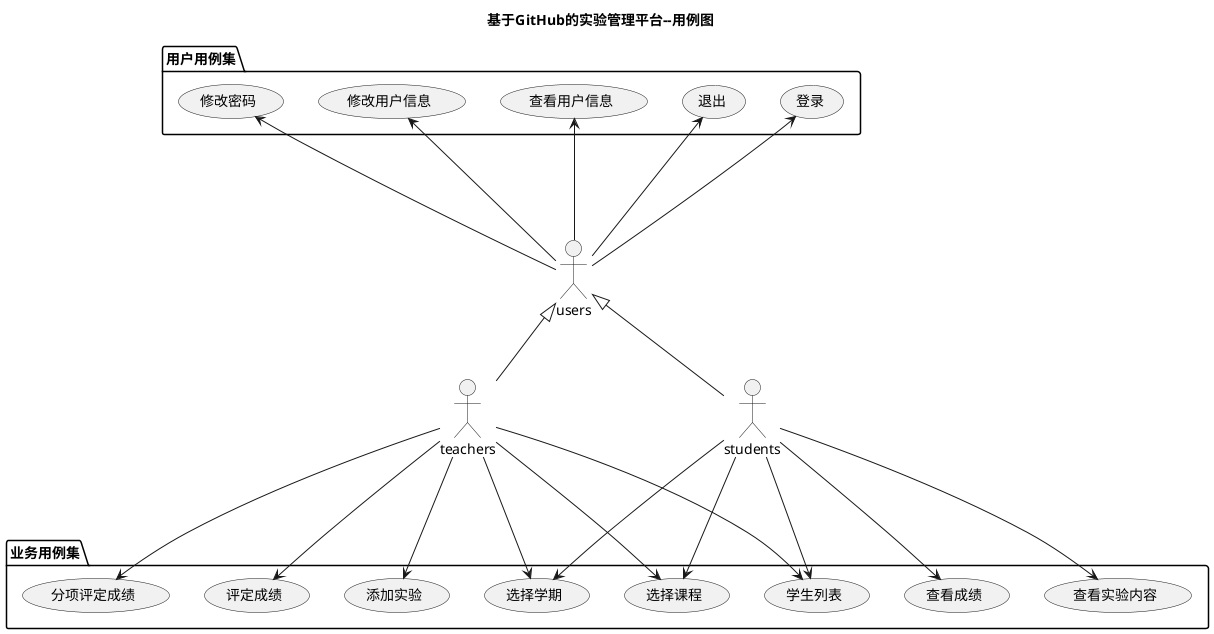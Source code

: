 @startuml
title 基于GitHub的实验管理平台--用例图

actor teachers

actor students

actor users

users <|-- teachers

users <|-- students



package 用户用例集 {

users --up-> (登录)

users --up-> (退出)

users --up-> (查看用户信息)

users --up-> (修改用户信息)

users --up-> (修改密码)

}

package 业务用例集 {

teachers ---> (评定成绩)

teachers ---> (学生列表)

teachers ---> (选择学期)

teachers ---> (选择课程)

teachers ---> (添加实验)

teachers ---> (分项评定成绩)



students ---> (学生列表)

students ---> (查看成绩)

students ---> (选择学期)

students ---> (选择课程)

students ---> (查看实验内容)


}
@enduml